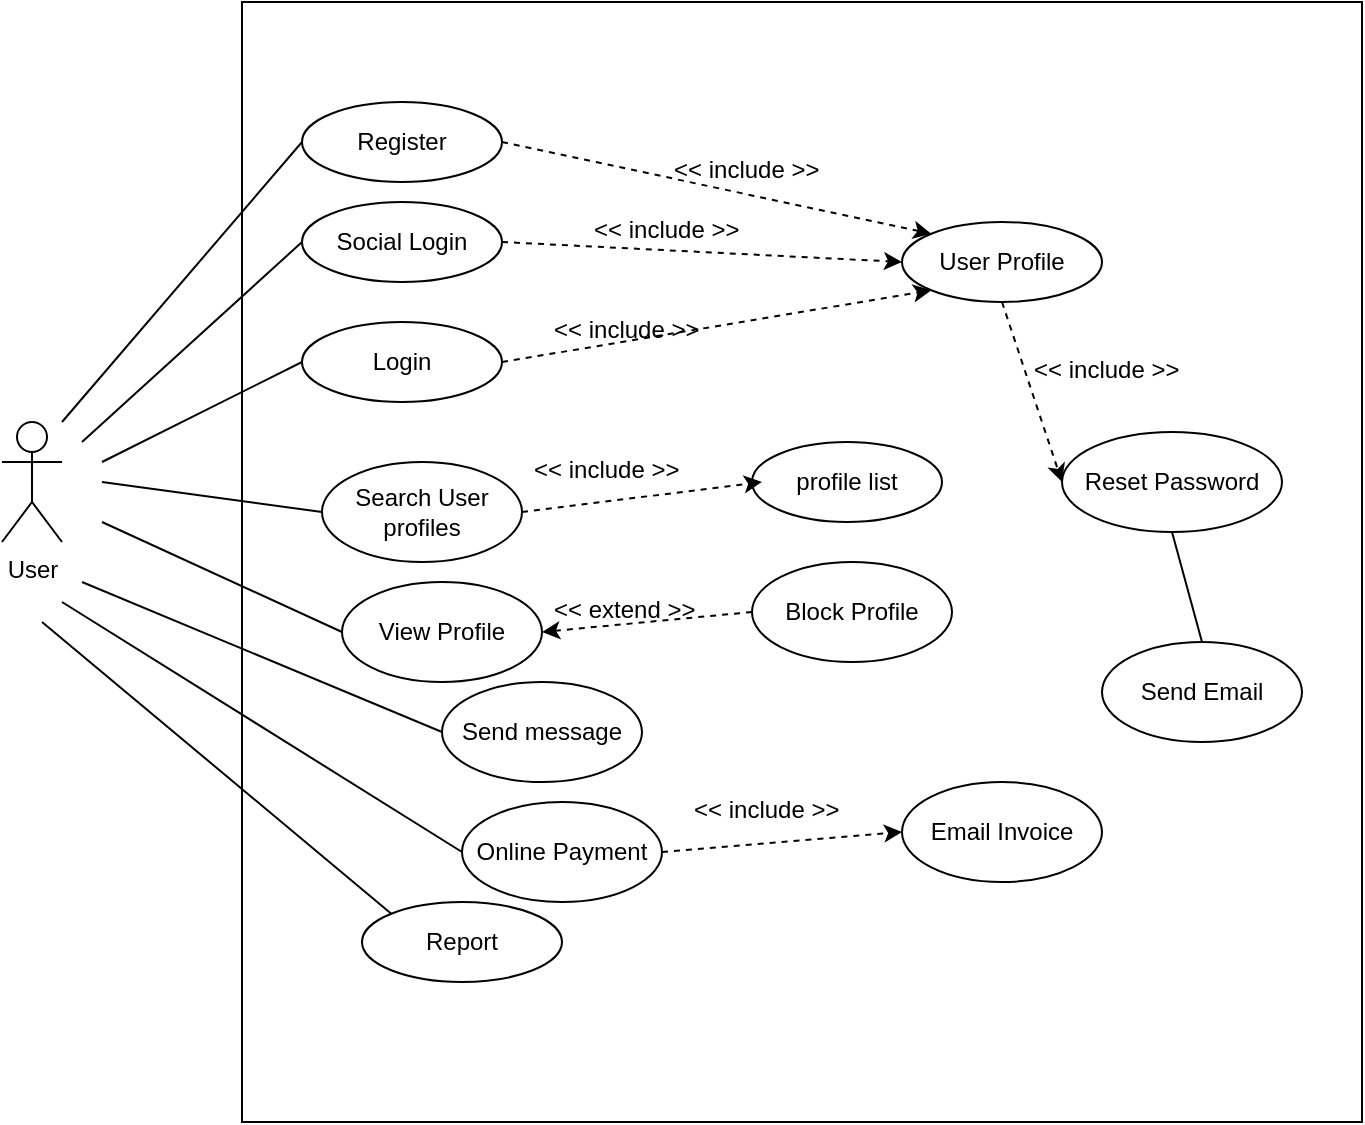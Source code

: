 <mxfile version="14.7.0" type="github">
  <diagram id="gnNv_D2odrLFK6XRyP6Q" name="Page-1">
    <mxGraphModel dx="1426" dy="803" grid="1" gridSize="10" guides="1" tooltips="1" connect="1" arrows="1" fold="1" page="1" pageScale="1" pageWidth="850" pageHeight="1100" math="0" shadow="0">
      <root>
        <mxCell id="0" />
        <mxCell id="1" parent="0" />
        <mxCell id="n9pc2sRfM0N61Fw1GTal-46" value="" style="whiteSpace=wrap;html=1;aspect=fixed;fillColor=none;" vertex="1" parent="1">
          <mxGeometry x="170" y="90" width="560" height="560" as="geometry" />
        </mxCell>
        <mxCell id="n9pc2sRfM0N61Fw1GTal-1" value="Login" style="ellipse;whiteSpace=wrap;html=1;" vertex="1" parent="1">
          <mxGeometry x="200" y="250" width="100" height="40" as="geometry" />
        </mxCell>
        <mxCell id="n9pc2sRfM0N61Fw1GTal-2" value="Register" style="ellipse;whiteSpace=wrap;html=1;" vertex="1" parent="1">
          <mxGeometry x="200" y="140" width="100" height="40" as="geometry" />
        </mxCell>
        <mxCell id="n9pc2sRfM0N61Fw1GTal-3" value="Social Login" style="ellipse;whiteSpace=wrap;html=1;" vertex="1" parent="1">
          <mxGeometry x="200" y="190" width="100" height="40" as="geometry" />
        </mxCell>
        <mxCell id="n9pc2sRfM0N61Fw1GTal-4" value="User Profile" style="ellipse;whiteSpace=wrap;html=1;" vertex="1" parent="1">
          <mxGeometry x="500" y="200" width="100" height="40" as="geometry" />
        </mxCell>
        <mxCell id="n9pc2sRfM0N61Fw1GTal-5" value="" style="endArrow=classic;dashed=1;html=1;exitX=1;exitY=0.5;exitDx=0;exitDy=0;entryX=0;entryY=1;entryDx=0;entryDy=0;endFill=1;" edge="1" parent="1" source="n9pc2sRfM0N61Fw1GTal-1" target="n9pc2sRfM0N61Fw1GTal-4">
          <mxGeometry x="320" y="240" width="50" height="50" as="geometry">
            <mxPoint x="400" y="440" as="sourcePoint" />
            <mxPoint x="450" y="390" as="targetPoint" />
            <mxPoint as="offset" />
          </mxGeometry>
        </mxCell>
        <mxCell id="n9pc2sRfM0N61Fw1GTal-6" value="&lt;&lt; include &gt;&gt;" style="text;strokeColor=none;fillColor=none;align=left;verticalAlign=top;spacingLeft=4;spacingRight=4;overflow=hidden;rotatable=0;points=[[0,0.5],[1,0.5]];portConstraint=eastwest;" vertex="1" parent="1">
          <mxGeometry x="320" y="240" width="95" height="20" as="geometry" />
        </mxCell>
        <mxCell id="n9pc2sRfM0N61Fw1GTal-11" value="" style="endArrow=classic;dashed=1;html=1;exitX=1;exitY=0.5;exitDx=0;exitDy=0;entryX=0;entryY=0.5;entryDx=0;entryDy=0;endFill=1;" edge="1" parent="1" source="n9pc2sRfM0N61Fw1GTal-3" target="n9pc2sRfM0N61Fw1GTal-4">
          <mxGeometry x="330" y="250" width="50" height="50" as="geometry">
            <mxPoint x="310" y="280" as="sourcePoint" />
            <mxPoint x="435" y="260" as="targetPoint" />
            <mxPoint as="offset" />
          </mxGeometry>
        </mxCell>
        <mxCell id="n9pc2sRfM0N61Fw1GTal-12" value="" style="endArrow=classic;dashed=1;html=1;exitX=1;exitY=0.5;exitDx=0;exitDy=0;entryX=0;entryY=0;entryDx=0;entryDy=0;endFill=1;" edge="1" parent="1" source="n9pc2sRfM0N61Fw1GTal-2" target="n9pc2sRfM0N61Fw1GTal-4">
          <mxGeometry x="340" y="260" width="50" height="50" as="geometry">
            <mxPoint x="320" y="290" as="sourcePoint" />
            <mxPoint x="445" y="270" as="targetPoint" />
            <mxPoint as="offset" />
          </mxGeometry>
        </mxCell>
        <mxCell id="n9pc2sRfM0N61Fw1GTal-13" value="&lt;&lt; include &gt;&gt;" style="text;strokeColor=none;fillColor=none;align=left;verticalAlign=top;spacingLeft=4;spacingRight=4;overflow=hidden;rotatable=0;points=[[0,0.5],[1,0.5]];portConstraint=eastwest;" vertex="1" parent="1">
          <mxGeometry x="340" y="190" width="95" height="20" as="geometry" />
        </mxCell>
        <mxCell id="n9pc2sRfM0N61Fw1GTal-15" value="&lt;&lt; include &gt;&gt;" style="text;strokeColor=none;fillColor=none;align=left;verticalAlign=top;spacingLeft=4;spacingRight=4;overflow=hidden;rotatable=0;points=[[0,0.5],[1,0.5]];portConstraint=eastwest;" vertex="1" parent="1">
          <mxGeometry x="380" y="160" width="95" height="20" as="geometry" />
        </mxCell>
        <mxCell id="n9pc2sRfM0N61Fw1GTal-16" value="profile list" style="ellipse;whiteSpace=wrap;html=1;fillColor=none;" vertex="1" parent="1">
          <mxGeometry x="425" y="310" width="95" height="40" as="geometry" />
        </mxCell>
        <mxCell id="n9pc2sRfM0N61Fw1GTal-17" value="Search User profiles" style="ellipse;whiteSpace=wrap;html=1;fillColor=none;" vertex="1" parent="1">
          <mxGeometry x="210" y="320" width="100" height="50" as="geometry" />
        </mxCell>
        <mxCell id="n9pc2sRfM0N61Fw1GTal-18" value="" style="endArrow=classic;dashed=1;html=1;exitX=1;exitY=0.5;exitDx=0;exitDy=0;entryX=0;entryY=0.5;entryDx=0;entryDy=0;endFill=1;" edge="1" parent="1" source="n9pc2sRfM0N61Fw1GTal-17">
          <mxGeometry x="325" y="320" width="50" height="50" as="geometry">
            <mxPoint x="305" y="350" as="sourcePoint" />
            <mxPoint x="430" y="330" as="targetPoint" />
            <mxPoint as="offset" />
          </mxGeometry>
        </mxCell>
        <mxCell id="n9pc2sRfM0N61Fw1GTal-19" value="&lt;&lt; include &gt;&gt;" style="text;strokeColor=none;fillColor=none;align=left;verticalAlign=top;spacingLeft=4;spacingRight=4;overflow=hidden;rotatable=0;points=[[0,0.5],[1,0.5]];portConstraint=eastwest;" vertex="1" parent="1">
          <mxGeometry x="310" y="310" width="95" height="20" as="geometry" />
        </mxCell>
        <mxCell id="n9pc2sRfM0N61Fw1GTal-20" value="View Profile" style="ellipse;whiteSpace=wrap;html=1;fillColor=none;" vertex="1" parent="1">
          <mxGeometry x="220" y="380" width="100" height="50" as="geometry" />
        </mxCell>
        <mxCell id="n9pc2sRfM0N61Fw1GTal-21" value="Block Profile" style="ellipse;whiteSpace=wrap;html=1;fillColor=none;" vertex="1" parent="1">
          <mxGeometry x="425" y="370" width="100" height="50" as="geometry" />
        </mxCell>
        <mxCell id="n9pc2sRfM0N61Fw1GTal-22" value="" style="endArrow=classic;dashed=1;html=1;exitX=0;exitY=0.5;exitDx=0;exitDy=0;entryX=1;entryY=0.5;entryDx=0;entryDy=0;endFill=1;" edge="1" parent="1" source="n9pc2sRfM0N61Fw1GTal-21" target="n9pc2sRfM0N61Fw1GTal-20">
          <mxGeometry x="335" y="330" width="50" height="50" as="geometry">
            <mxPoint x="320" y="355" as="sourcePoint" />
            <mxPoint x="440" y="340" as="targetPoint" />
            <mxPoint as="offset" />
          </mxGeometry>
        </mxCell>
        <mxCell id="n9pc2sRfM0N61Fw1GTal-23" value="&lt;&lt; extend &gt;&gt;" style="text;strokeColor=none;fillColor=none;align=left;verticalAlign=top;spacingLeft=4;spacingRight=4;overflow=hidden;rotatable=0;points=[[0,0.5],[1,0.5]];portConstraint=eastwest;" vertex="1" parent="1">
          <mxGeometry x="320" y="380" width="95" height="20" as="geometry" />
        </mxCell>
        <mxCell id="n9pc2sRfM0N61Fw1GTal-24" value="Send message" style="ellipse;whiteSpace=wrap;html=1;fillColor=none;" vertex="1" parent="1">
          <mxGeometry x="270" y="430" width="100" height="50" as="geometry" />
        </mxCell>
        <mxCell id="n9pc2sRfM0N61Fw1GTal-25" value="Online Payment" style="ellipse;whiteSpace=wrap;html=1;fillColor=none;" vertex="1" parent="1">
          <mxGeometry x="280" y="490" width="100" height="50" as="geometry" />
        </mxCell>
        <mxCell id="n9pc2sRfM0N61Fw1GTal-26" value="Email Invoice" style="ellipse;whiteSpace=wrap;html=1;fillColor=none;" vertex="1" parent="1">
          <mxGeometry x="500" y="480" width="100" height="50" as="geometry" />
        </mxCell>
        <mxCell id="n9pc2sRfM0N61Fw1GTal-27" value="&lt;&lt; include &gt;&gt;" style="text;strokeColor=none;fillColor=none;align=left;verticalAlign=top;spacingLeft=4;spacingRight=4;overflow=hidden;rotatable=0;points=[[0,0.5],[1,0.5]];portConstraint=eastwest;" vertex="1" parent="1">
          <mxGeometry x="390" y="480" width="95" height="20" as="geometry" />
        </mxCell>
        <mxCell id="n9pc2sRfM0N61Fw1GTal-28" value="" style="endArrow=classic;dashed=1;html=1;exitX=1;exitY=0.5;exitDx=0;exitDy=0;entryX=0;entryY=0.5;entryDx=0;entryDy=0;endFill=1;" edge="1" parent="1" source="n9pc2sRfM0N61Fw1GTal-25" target="n9pc2sRfM0N61Fw1GTal-26">
          <mxGeometry x="475" y="480" width="50" height="50" as="geometry">
            <mxPoint x="460" y="505" as="sourcePoint" />
            <mxPoint x="580" y="490" as="targetPoint" />
            <mxPoint as="offset" />
          </mxGeometry>
        </mxCell>
        <mxCell id="n9pc2sRfM0N61Fw1GTal-29" value="Reset Password" style="ellipse;whiteSpace=wrap;html=1;" vertex="1" parent="1">
          <mxGeometry x="580" y="305" width="110" height="50" as="geometry" />
        </mxCell>
        <mxCell id="n9pc2sRfM0N61Fw1GTal-30" value="" style="endArrow=classic;dashed=1;html=1;exitX=0.5;exitY=1;exitDx=0;exitDy=0;entryX=0;entryY=0.5;entryDx=0;entryDy=0;endFill=1;" edge="1" parent="1" source="n9pc2sRfM0N61Fw1GTal-4" target="n9pc2sRfM0N61Fw1GTal-29">
          <mxGeometry x="335" y="330" width="50" height="50" as="geometry">
            <mxPoint x="320" y="355" as="sourcePoint" />
            <mxPoint x="440" y="340" as="targetPoint" />
            <mxPoint as="offset" />
          </mxGeometry>
        </mxCell>
        <mxCell id="n9pc2sRfM0N61Fw1GTal-31" value="&lt;&lt; include &gt;&gt;" style="text;strokeColor=none;fillColor=none;align=left;verticalAlign=top;spacingLeft=4;spacingRight=4;overflow=hidden;rotatable=0;points=[[0,0.5],[1,0.5]];portConstraint=eastwest;" vertex="1" parent="1">
          <mxGeometry x="560" y="260" width="95" height="20" as="geometry" />
        </mxCell>
        <mxCell id="n9pc2sRfM0N61Fw1GTal-32" value="Send Email" style="ellipse;whiteSpace=wrap;html=1;fillColor=none;" vertex="1" parent="1">
          <mxGeometry x="600" y="410" width="100" height="50" as="geometry" />
        </mxCell>
        <mxCell id="n9pc2sRfM0N61Fw1GTal-34" value="" style="endArrow=none;html=1;entryX=0.5;entryY=0;entryDx=0;entryDy=0;exitX=0.5;exitY=1;exitDx=0;exitDy=0;" edge="1" parent="1" source="n9pc2sRfM0N61Fw1GTal-29" target="n9pc2sRfM0N61Fw1GTal-32">
          <mxGeometry width="50" height="50" relative="1" as="geometry">
            <mxPoint x="640" y="320" as="sourcePoint" />
            <mxPoint x="690" y="270" as="targetPoint" />
          </mxGeometry>
        </mxCell>
        <mxCell id="n9pc2sRfM0N61Fw1GTal-36" value="Report" style="ellipse;whiteSpace=wrap;html=1;" vertex="1" parent="1">
          <mxGeometry x="230" y="540" width="100" height="40" as="geometry" />
        </mxCell>
        <mxCell id="n9pc2sRfM0N61Fw1GTal-37" value="User" style="shape=umlActor;verticalLabelPosition=bottom;verticalAlign=top;html=1;outlineConnect=0;fillColor=none;" vertex="1" parent="1">
          <mxGeometry x="50" y="300" width="30" height="60" as="geometry" />
        </mxCell>
        <mxCell id="n9pc2sRfM0N61Fw1GTal-38" value="" style="endArrow=none;html=1;entryX=0;entryY=0.5;entryDx=0;entryDy=0;" edge="1" parent="1" target="n9pc2sRfM0N61Fw1GTal-2">
          <mxGeometry width="50" height="50" relative="1" as="geometry">
            <mxPoint x="80" y="300" as="sourcePoint" />
            <mxPoint x="130" y="250" as="targetPoint" />
          </mxGeometry>
        </mxCell>
        <mxCell id="n9pc2sRfM0N61Fw1GTal-39" value="" style="endArrow=none;html=1;entryX=0;entryY=0.5;entryDx=0;entryDy=0;" edge="1" parent="1" target="n9pc2sRfM0N61Fw1GTal-3">
          <mxGeometry width="50" height="50" relative="1" as="geometry">
            <mxPoint x="90" y="310" as="sourcePoint" />
            <mxPoint x="210" y="170" as="targetPoint" />
          </mxGeometry>
        </mxCell>
        <mxCell id="n9pc2sRfM0N61Fw1GTal-40" value="" style="endArrow=none;html=1;entryX=0;entryY=0.5;entryDx=0;entryDy=0;" edge="1" parent="1" target="n9pc2sRfM0N61Fw1GTal-1">
          <mxGeometry width="50" height="50" relative="1" as="geometry">
            <mxPoint x="100" y="320" as="sourcePoint" />
            <mxPoint x="210" y="220" as="targetPoint" />
          </mxGeometry>
        </mxCell>
        <mxCell id="n9pc2sRfM0N61Fw1GTal-41" value="" style="endArrow=none;html=1;entryX=0;entryY=0.5;entryDx=0;entryDy=0;" edge="1" parent="1" target="n9pc2sRfM0N61Fw1GTal-17">
          <mxGeometry width="50" height="50" relative="1" as="geometry">
            <mxPoint x="100" y="330" as="sourcePoint" />
            <mxPoint x="200" y="340" as="targetPoint" />
          </mxGeometry>
        </mxCell>
        <mxCell id="n9pc2sRfM0N61Fw1GTal-42" value="" style="endArrow=none;html=1;entryX=0;entryY=0.5;entryDx=0;entryDy=0;" edge="1" parent="1" target="n9pc2sRfM0N61Fw1GTal-20">
          <mxGeometry width="50" height="50" relative="1" as="geometry">
            <mxPoint x="100" y="350" as="sourcePoint" />
            <mxPoint x="230" y="240" as="targetPoint" />
          </mxGeometry>
        </mxCell>
        <mxCell id="n9pc2sRfM0N61Fw1GTal-43" value="" style="endArrow=none;html=1;entryX=0;entryY=0.5;entryDx=0;entryDy=0;" edge="1" parent="1" target="n9pc2sRfM0N61Fw1GTal-24">
          <mxGeometry width="50" height="50" relative="1" as="geometry">
            <mxPoint x="90" y="380" as="sourcePoint" />
            <mxPoint x="240" y="250" as="targetPoint" />
          </mxGeometry>
        </mxCell>
        <mxCell id="n9pc2sRfM0N61Fw1GTal-44" value="" style="endArrow=none;html=1;entryX=0;entryY=0.5;entryDx=0;entryDy=0;" edge="1" parent="1" target="n9pc2sRfM0N61Fw1GTal-25">
          <mxGeometry width="50" height="50" relative="1" as="geometry">
            <mxPoint x="80" y="390" as="sourcePoint" />
            <mxPoint x="220" y="490" as="targetPoint" />
          </mxGeometry>
        </mxCell>
        <mxCell id="n9pc2sRfM0N61Fw1GTal-45" value="" style="endArrow=none;html=1;entryX=0;entryY=0;entryDx=0;entryDy=0;" edge="1" parent="1" target="n9pc2sRfM0N61Fw1GTal-36">
          <mxGeometry width="50" height="50" relative="1" as="geometry">
            <mxPoint x="70" y="400" as="sourcePoint" />
            <mxPoint x="260" y="270" as="targetPoint" />
          </mxGeometry>
        </mxCell>
      </root>
    </mxGraphModel>
  </diagram>
</mxfile>

